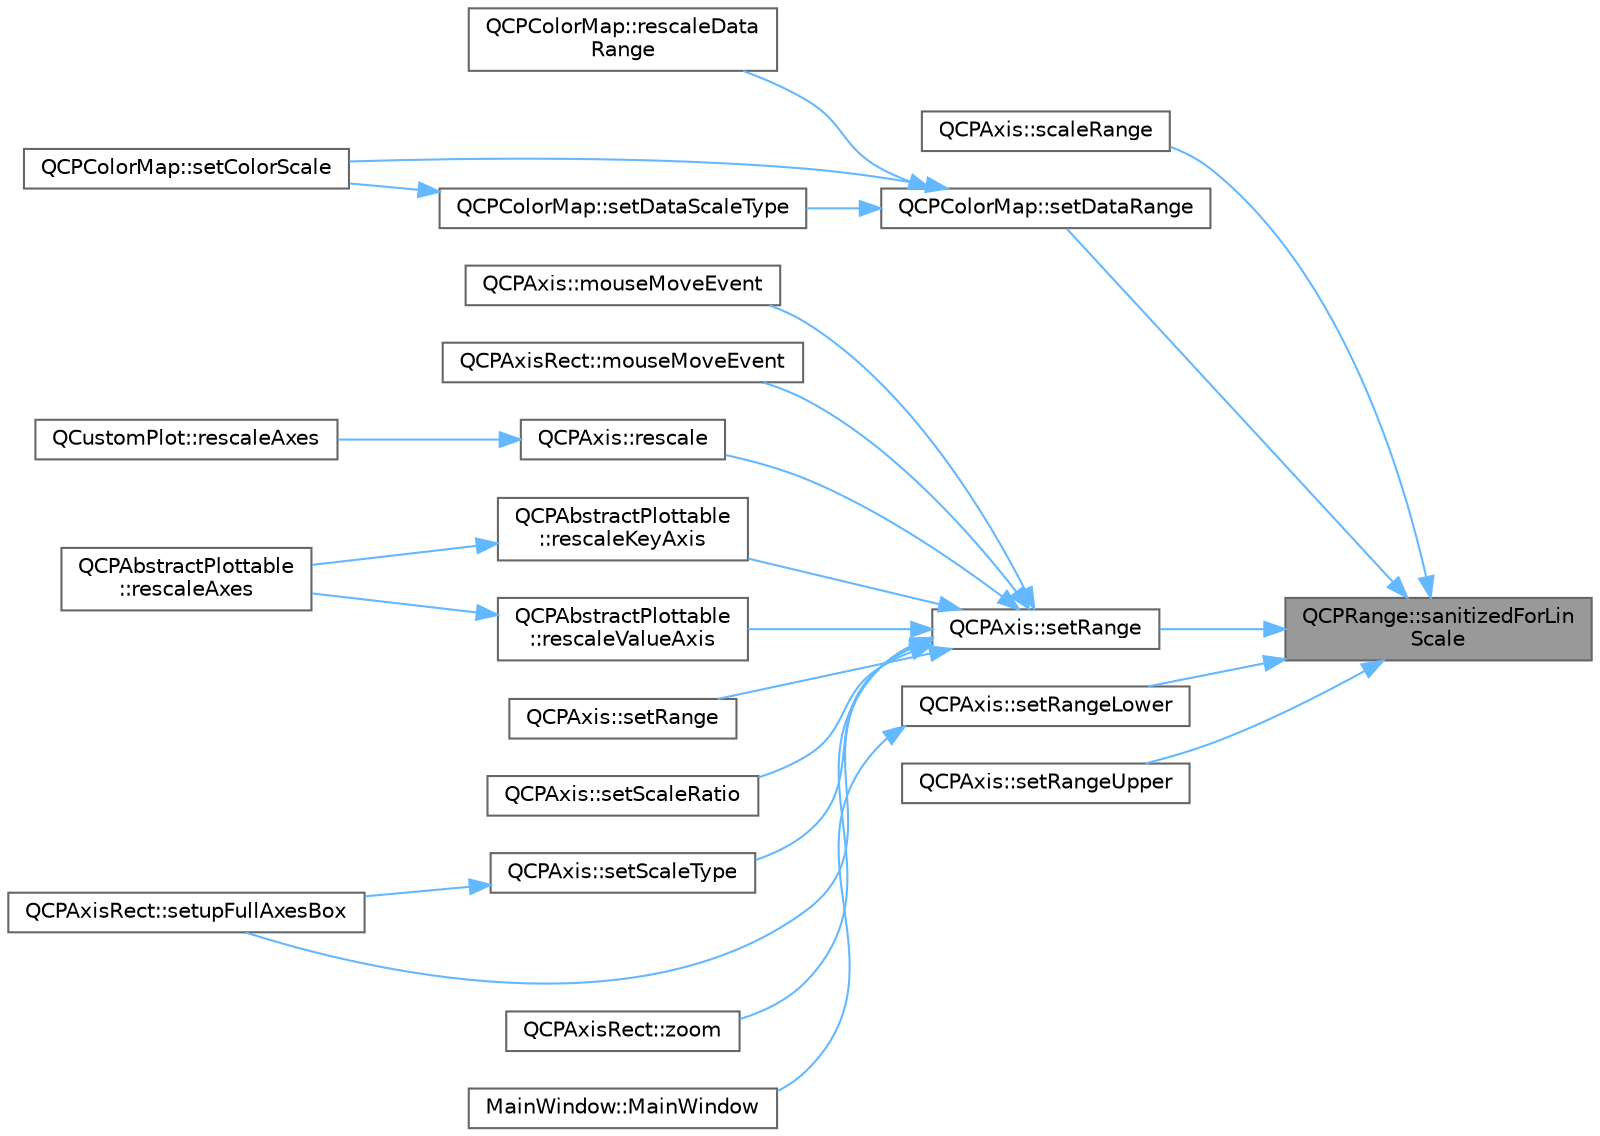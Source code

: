 digraph "QCPRange::sanitizedForLinScale"
{
 // LATEX_PDF_SIZE
  bgcolor="transparent";
  edge [fontname=Helvetica,fontsize=10,labelfontname=Helvetica,labelfontsize=10];
  node [fontname=Helvetica,fontsize=10,shape=box,height=0.2,width=0.4];
  rankdir="RL";
  Node1 [label="QCPRange::sanitizedForLin\lScale",height=0.2,width=0.4,color="gray40", fillcolor="grey60", style="filled", fontcolor="black",tooltip=" "];
  Node1 -> Node2 [dir="back",color="steelblue1",style="solid"];
  Node2 [label="QCPAxis::scaleRange",height=0.2,width=0.4,color="grey40", fillcolor="white", style="filled",URL="$class_q_c_p_axis.html#a7072ff96fe690148f1bbcdb4f773ea1c",tooltip=" "];
  Node1 -> Node3 [dir="back",color="steelblue1",style="solid"];
  Node3 [label="QCPColorMap::setDataRange",height=0.2,width=0.4,color="grey40", fillcolor="white", style="filled",URL="$class_q_c_p_color_map.html#a980b42837821159786a85b4b7dcb8774",tooltip=" "];
  Node3 -> Node4 [dir="back",color="steelblue1",style="solid"];
  Node4 [label="QCPColorMap::rescaleData\lRange",height=0.2,width=0.4,color="grey40", fillcolor="white", style="filled",URL="$class_q_c_p_color_map.html#a856608fa3dd1cc290bcd5f29a5575774",tooltip=" "];
  Node3 -> Node5 [dir="back",color="steelblue1",style="solid"];
  Node5 [label="QCPColorMap::setColorScale",height=0.2,width=0.4,color="grey40", fillcolor="white", style="filled",URL="$class_q_c_p_color_map.html#aa828921db364fe3c6af4619580ab85fd",tooltip=" "];
  Node3 -> Node6 [dir="back",color="steelblue1",style="solid"];
  Node6 [label="QCPColorMap::setDataScaleType",height=0.2,width=0.4,color="grey40", fillcolor="white", style="filled",URL="$class_q_c_p_color_map.html#a9d20aa08e3c1f20f22908c45b9c06511",tooltip=" "];
  Node6 -> Node5 [dir="back",color="steelblue1",style="solid"];
  Node1 -> Node7 [dir="back",color="steelblue1",style="solid"];
  Node7 [label="QCPAxis::setRange",height=0.2,width=0.4,color="grey40", fillcolor="white", style="filled",URL="$class_q_c_p_axis.html#aebdfea5d44c3a0ad2b4700cd4d25b641",tooltip=" "];
  Node7 -> Node8 [dir="back",color="steelblue1",style="solid"];
  Node8 [label="QCPAxis::mouseMoveEvent",height=0.2,width=0.4,color="grey40", fillcolor="white", style="filled",URL="$class_q_c_p_axis.html#a2a89a13440eec099fc2327c2672be0cd",tooltip=" "];
  Node7 -> Node9 [dir="back",color="steelblue1",style="solid"];
  Node9 [label="QCPAxisRect::mouseMoveEvent",height=0.2,width=0.4,color="grey40", fillcolor="white", style="filled",URL="$class_q_c_p_axis_rect.html#a9cd27ad8c5cfb49aefd9dbb30def4beb",tooltip=" "];
  Node7 -> Node10 [dir="back",color="steelblue1",style="solid"];
  Node10 [label="QCPAxis::rescale",height=0.2,width=0.4,color="grey40", fillcolor="white", style="filled",URL="$class_q_c_p_axis.html#a499345f02ebce4b23d8ccec96e58daa9",tooltip=" "];
  Node10 -> Node11 [dir="back",color="steelblue1",style="solid"];
  Node11 [label="QCustomPlot::rescaleAxes",height=0.2,width=0.4,color="grey40", fillcolor="white", style="filled",URL="$class_q_custom_plot.html#ad86528f2cee6c7e446dea4a6e8839935",tooltip=" "];
  Node7 -> Node12 [dir="back",color="steelblue1",style="solid"];
  Node12 [label="QCPAbstractPlottable\l::rescaleKeyAxis",height=0.2,width=0.4,color="grey40", fillcolor="white", style="filled",URL="$class_q_c_p_abstract_plottable.html#ae96b83c961e257da116c6acf9c7da308",tooltip=" "];
  Node12 -> Node13 [dir="back",color="steelblue1",style="solid"];
  Node13 [label="QCPAbstractPlottable\l::rescaleAxes",height=0.2,width=0.4,color="grey40", fillcolor="white", style="filled",URL="$class_q_c_p_abstract_plottable.html#a1491c4a606bccd2d09e65e11b79eb882",tooltip=" "];
  Node7 -> Node14 [dir="back",color="steelblue1",style="solid"];
  Node14 [label="QCPAbstractPlottable\l::rescaleValueAxis",height=0.2,width=0.4,color="grey40", fillcolor="white", style="filled",URL="$class_q_c_p_abstract_plottable.html#a714eaf36b12434cd71846215504db82e",tooltip=" "];
  Node14 -> Node13 [dir="back",color="steelblue1",style="solid"];
  Node7 -> Node15 [dir="back",color="steelblue1",style="solid"];
  Node15 [label="QCPAxis::setRange",height=0.2,width=0.4,color="grey40", fillcolor="white", style="filled",URL="$class_q_c_p_axis.html#acf60e5b2d631fbc8c4548c3d579cb6d0",tooltip=" "];
  Node7 -> Node16 [dir="back",color="steelblue1",style="solid"];
  Node16 [label="QCPAxis::setScaleRatio",height=0.2,width=0.4,color="grey40", fillcolor="white", style="filled",URL="$class_q_c_p_axis.html#af4bbd446dcaee5a83ac30ce9bcd6e125",tooltip=" "];
  Node7 -> Node17 [dir="back",color="steelblue1",style="solid"];
  Node17 [label="QCPAxis::setScaleType",height=0.2,width=0.4,color="grey40", fillcolor="white", style="filled",URL="$class_q_c_p_axis.html#adef29cae617af4f519f6c40d1a866ca6",tooltip=" "];
  Node17 -> Node18 [dir="back",color="steelblue1",style="solid"];
  Node18 [label="QCPAxisRect::setupFullAxesBox",height=0.2,width=0.4,color="grey40", fillcolor="white", style="filled",URL="$class_q_c_p_axis_rect.html#a5fa906175447b14206954f77fc7f1ef4",tooltip=" "];
  Node7 -> Node18 [dir="back",color="steelblue1",style="solid"];
  Node7 -> Node19 [dir="back",color="steelblue1",style="solid"];
  Node19 [label="QCPAxisRect::zoom",height=0.2,width=0.4,color="grey40", fillcolor="white", style="filled",URL="$class_q_c_p_axis_rect.html#ae481c28b50e10cfbbec59fde45e77367",tooltip=" "];
  Node1 -> Node20 [dir="back",color="steelblue1",style="solid"];
  Node20 [label="QCPAxis::setRangeLower",height=0.2,width=0.4,color="grey40", fillcolor="white", style="filled",URL="$class_q_c_p_axis.html#afcf51227d337db28d1a9ce9a4d1bc91a",tooltip=" "];
  Node20 -> Node21 [dir="back",color="steelblue1",style="solid"];
  Node21 [label="MainWindow::MainWindow",height=0.2,width=0.4,color="grey40", fillcolor="white", style="filled",URL="$class_main_window.html#a8b244be8b7b7db1b08de2a2acb9409db",tooltip=" "];
  Node1 -> Node22 [dir="back",color="steelblue1",style="solid"];
  Node22 [label="QCPAxis::setRangeUpper",height=0.2,width=0.4,color="grey40", fillcolor="white", style="filled",URL="$class_q_c_p_axis.html#acd3ca1247aa867b540cd5ec30ccd3bef",tooltip=" "];
}
